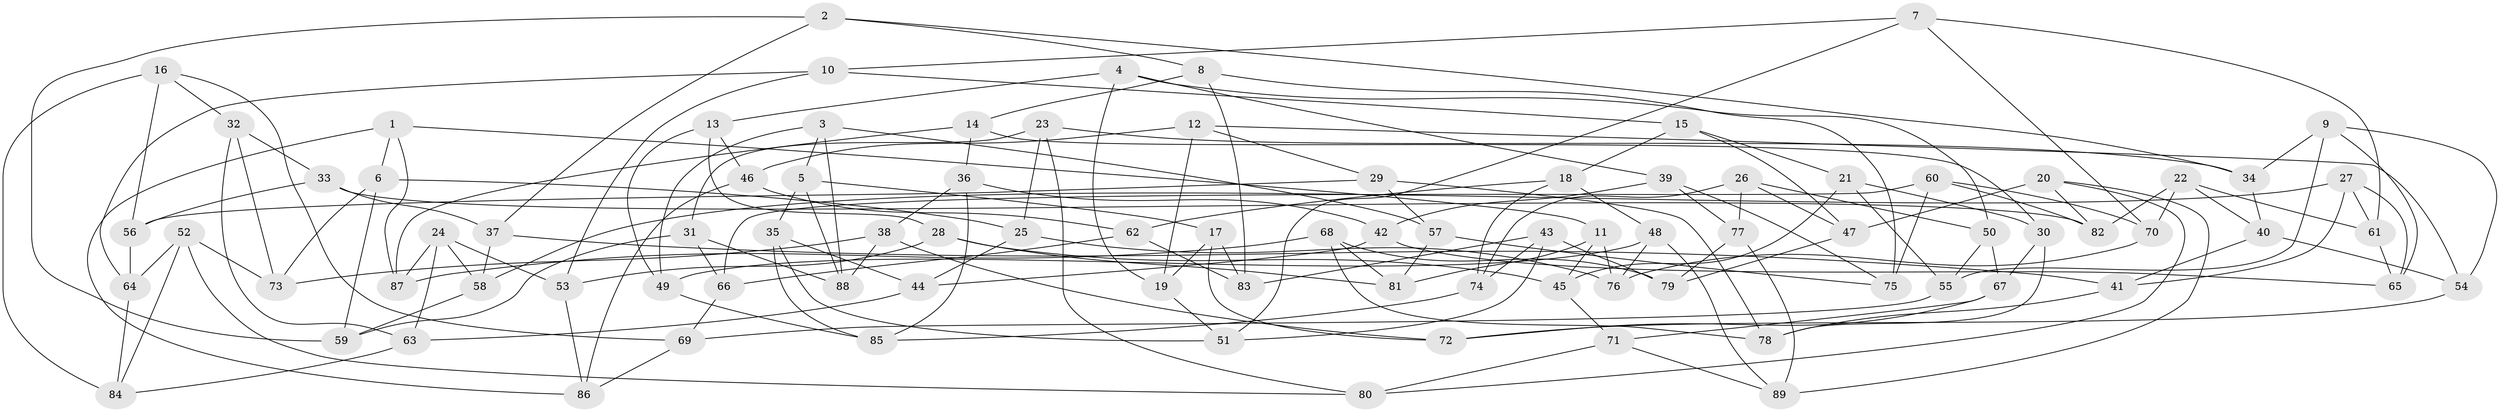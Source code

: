 // coarse degree distribution, {8: 0.037037037037037035, 9: 0.037037037037037035, 4: 0.7222222222222222, 11: 0.07407407407407407, 3: 0.1111111111111111, 12: 0.018518518518518517}
// Generated by graph-tools (version 1.1) at 2025/53/03/04/25 22:53:49]
// undirected, 89 vertices, 178 edges
graph export_dot {
  node [color=gray90,style=filled];
  1;
  2;
  3;
  4;
  5;
  6;
  7;
  8;
  9;
  10;
  11;
  12;
  13;
  14;
  15;
  16;
  17;
  18;
  19;
  20;
  21;
  22;
  23;
  24;
  25;
  26;
  27;
  28;
  29;
  30;
  31;
  32;
  33;
  34;
  35;
  36;
  37;
  38;
  39;
  40;
  41;
  42;
  43;
  44;
  45;
  46;
  47;
  48;
  49;
  50;
  51;
  52;
  53;
  54;
  55;
  56;
  57;
  58;
  59;
  60;
  61;
  62;
  63;
  64;
  65;
  66;
  67;
  68;
  69;
  70;
  71;
  72;
  73;
  74;
  75;
  76;
  77;
  78;
  79;
  80;
  81;
  82;
  83;
  84;
  85;
  86;
  87;
  88;
  89;
  1 -- 87;
  1 -- 11;
  1 -- 6;
  1 -- 86;
  2 -- 37;
  2 -- 59;
  2 -- 34;
  2 -- 8;
  3 -- 88;
  3 -- 57;
  3 -- 5;
  3 -- 49;
  4 -- 50;
  4 -- 39;
  4 -- 19;
  4 -- 13;
  5 -- 88;
  5 -- 17;
  5 -- 35;
  6 -- 25;
  6 -- 73;
  6 -- 59;
  7 -- 61;
  7 -- 70;
  7 -- 10;
  7 -- 51;
  8 -- 14;
  8 -- 83;
  8 -- 75;
  9 -- 65;
  9 -- 54;
  9 -- 55;
  9 -- 34;
  10 -- 64;
  10 -- 53;
  10 -- 15;
  11 -- 81;
  11 -- 45;
  11 -- 76;
  12 -- 54;
  12 -- 19;
  12 -- 46;
  12 -- 29;
  13 -- 28;
  13 -- 46;
  13 -- 49;
  14 -- 36;
  14 -- 87;
  14 -- 30;
  15 -- 47;
  15 -- 21;
  15 -- 18;
  16 -- 56;
  16 -- 84;
  16 -- 32;
  16 -- 69;
  17 -- 72;
  17 -- 83;
  17 -- 19;
  18 -- 74;
  18 -- 62;
  18 -- 48;
  19 -- 51;
  20 -- 82;
  20 -- 80;
  20 -- 47;
  20 -- 89;
  21 -- 45;
  21 -- 30;
  21 -- 55;
  22 -- 70;
  22 -- 82;
  22 -- 61;
  22 -- 40;
  23 -- 25;
  23 -- 34;
  23 -- 31;
  23 -- 80;
  24 -- 58;
  24 -- 87;
  24 -- 53;
  24 -- 63;
  25 -- 76;
  25 -- 44;
  26 -- 47;
  26 -- 77;
  26 -- 50;
  26 -- 74;
  27 -- 58;
  27 -- 41;
  27 -- 61;
  27 -- 65;
  28 -- 53;
  28 -- 81;
  28 -- 45;
  29 -- 78;
  29 -- 56;
  29 -- 57;
  30 -- 78;
  30 -- 67;
  31 -- 59;
  31 -- 88;
  31 -- 66;
  32 -- 63;
  32 -- 73;
  32 -- 33;
  33 -- 82;
  33 -- 56;
  33 -- 37;
  34 -- 40;
  35 -- 85;
  35 -- 44;
  35 -- 51;
  36 -- 38;
  36 -- 42;
  36 -- 85;
  37 -- 41;
  37 -- 58;
  38 -- 72;
  38 -- 88;
  38 -- 73;
  39 -- 42;
  39 -- 77;
  39 -- 75;
  40 -- 54;
  40 -- 41;
  41 -- 78;
  42 -- 44;
  42 -- 65;
  43 -- 74;
  43 -- 83;
  43 -- 51;
  43 -- 79;
  44 -- 63;
  45 -- 71;
  46 -- 62;
  46 -- 86;
  47 -- 79;
  48 -- 76;
  48 -- 89;
  48 -- 49;
  49 -- 85;
  50 -- 67;
  50 -- 55;
  52 -- 64;
  52 -- 73;
  52 -- 84;
  52 -- 80;
  53 -- 86;
  54 -- 72;
  55 -- 69;
  56 -- 64;
  57 -- 75;
  57 -- 81;
  58 -- 59;
  60 -- 82;
  60 -- 75;
  60 -- 66;
  60 -- 70;
  61 -- 65;
  62 -- 66;
  62 -- 83;
  63 -- 84;
  64 -- 84;
  66 -- 69;
  67 -- 72;
  67 -- 71;
  68 -- 78;
  68 -- 79;
  68 -- 81;
  68 -- 87;
  69 -- 86;
  70 -- 76;
  71 -- 80;
  71 -- 89;
  74 -- 85;
  77 -- 89;
  77 -- 79;
}
